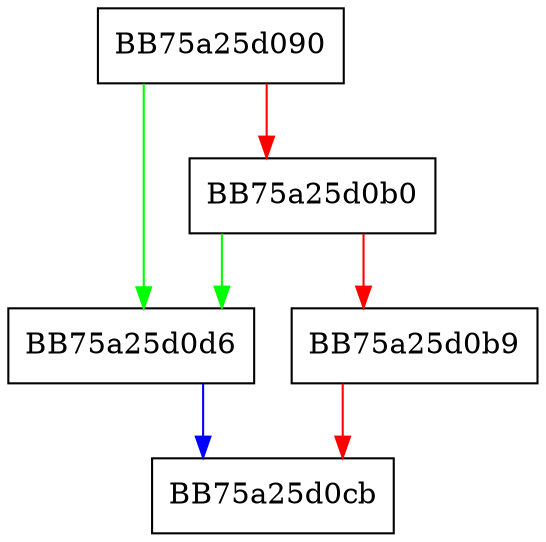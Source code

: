 digraph Write {
  node [shape="box"];
  graph [splines=ortho];
  BB75a25d090 -> BB75a25d0d6 [color="green"];
  BB75a25d090 -> BB75a25d0b0 [color="red"];
  BB75a25d0b0 -> BB75a25d0d6 [color="green"];
  BB75a25d0b0 -> BB75a25d0b9 [color="red"];
  BB75a25d0b9 -> BB75a25d0cb [color="red"];
  BB75a25d0d6 -> BB75a25d0cb [color="blue"];
}